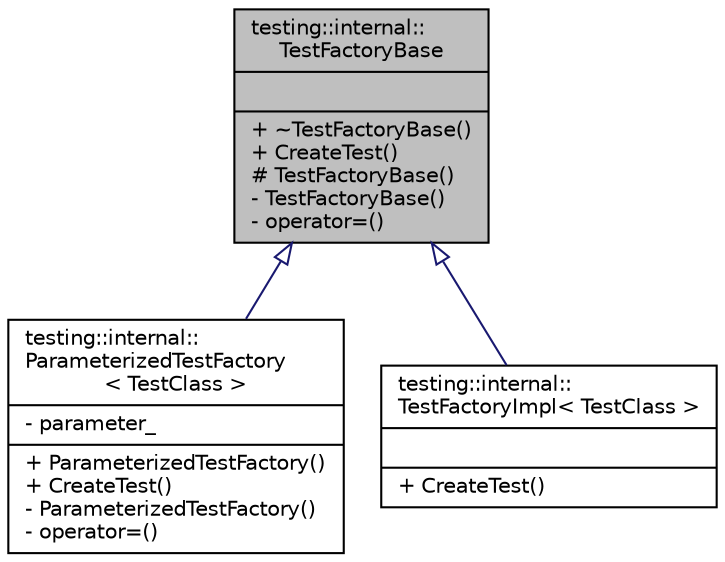 digraph "testing::internal::TestFactoryBase"
{
 // LATEX_PDF_SIZE
  bgcolor="transparent";
  edge [fontname="Helvetica",fontsize="10",labelfontname="Helvetica",labelfontsize="10"];
  node [fontname="Helvetica",fontsize="10",shape=record];
  Node1 [label="{testing::internal::\lTestFactoryBase\n||+ ~TestFactoryBase()\l+ CreateTest()\l# TestFactoryBase()\l- TestFactoryBase()\l- operator=()\l}",height=0.2,width=0.4,color="black", fillcolor="grey75", style="filled", fontcolor="black",tooltip=" "];
  Node1 -> Node2 [dir="back",color="midnightblue",fontsize="10",style="solid",arrowtail="onormal",fontname="Helvetica"];
  Node2 [label="{testing::internal::\lParameterizedTestFactory\l\< TestClass \>\n|- parameter_\l|+ ParameterizedTestFactory()\l+ CreateTest()\l- ParameterizedTestFactory()\l- operator=()\l}",height=0.2,width=0.4,color="black",URL="$classtesting_1_1internal_1_1ParameterizedTestFactory.html",tooltip=" "];
  Node1 -> Node3 [dir="back",color="midnightblue",fontsize="10",style="solid",arrowtail="onormal",fontname="Helvetica"];
  Node3 [label="{testing::internal::\lTestFactoryImpl\< TestClass \>\n||+ CreateTest()\l}",height=0.2,width=0.4,color="black",URL="$classtesting_1_1internal_1_1TestFactoryImpl.html",tooltip=" "];
}
